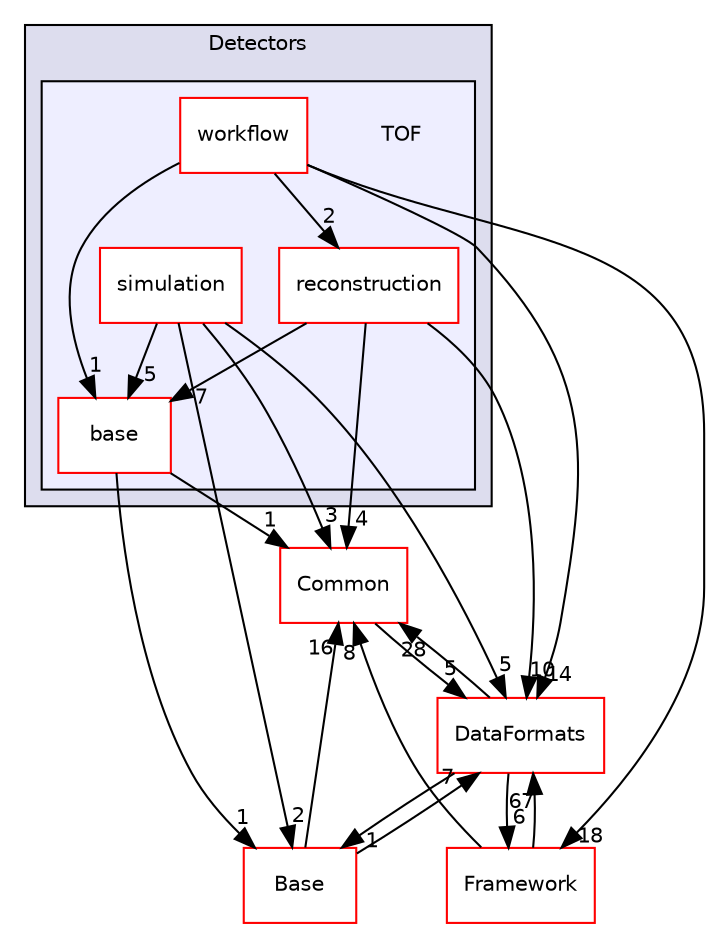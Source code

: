 digraph "/home/travis/build/AliceO2Group/AliceO2/Detectors/TOF" {
  bgcolor=transparent;
  compound=true
  node [ fontsize="10", fontname="Helvetica"];
  edge [ labelfontsize="10", labelfontname="Helvetica"];
  subgraph clusterdir_051dca18e802f8e9474f2e30d29c04e0 {
    graph [ bgcolor="#ddddee", pencolor="black", label="Detectors" fontname="Helvetica", fontsize="10", URL="dir_051dca18e802f8e9474f2e30d29c04e0.html"]
  subgraph clusterdir_577c839d346a264df4e9e588ca2a45dd {
    graph [ bgcolor="#eeeeff", pencolor="black", label="" URL="dir_577c839d346a264df4e9e588ca2a45dd.html"];
    dir_577c839d346a264df4e9e588ca2a45dd [shape=plaintext label="TOF"];
    dir_0189f3ad6abecd72f822a0c3914f12b2 [shape=box label="base" color="red" fillcolor="white" style="filled" URL="dir_0189f3ad6abecd72f822a0c3914f12b2.html"];
    dir_d1fec883a65fe865f3e91884d818def8 [shape=box label="reconstruction" color="red" fillcolor="white" style="filled" URL="dir_d1fec883a65fe865f3e91884d818def8.html"];
    dir_827012254b0f6cad75d9a7a2745b1aea [shape=box label="simulation" color="red" fillcolor="white" style="filled" URL="dir_827012254b0f6cad75d9a7a2745b1aea.html"];
    dir_f8afc936feb89e961bf89d3429577266 [shape=box label="workflow" color="red" fillcolor="white" style="filled" URL="dir_f8afc936feb89e961bf89d3429577266.html"];
  }
  }
  dir_4ab6b4cc6a7edbff49100e9123df213f [shape=box label="Common" color="red" URL="dir_4ab6b4cc6a7edbff49100e9123df213f.html"];
  dir_37c90836491b695b472bf98d1be8336b [shape=box label="Base" color="red" URL="dir_37c90836491b695b472bf98d1be8336b.html"];
  dir_bcbb2cf9a3d3d83e5515c82071a07177 [shape=box label="Framework" color="red" URL="dir_bcbb2cf9a3d3d83e5515c82071a07177.html"];
  dir_2171f7ec022c5423887b07c69b2f5b48 [shape=box label="DataFormats" color="red" URL="dir_2171f7ec022c5423887b07c69b2f5b48.html"];
  dir_827012254b0f6cad75d9a7a2745b1aea->dir_4ab6b4cc6a7edbff49100e9123df213f [headlabel="3", labeldistance=1.5 headhref="dir_000189_000012.html"];
  dir_827012254b0f6cad75d9a7a2745b1aea->dir_37c90836491b695b472bf98d1be8336b [headlabel="2", labeldistance=1.5 headhref="dir_000189_000256.html"];
  dir_827012254b0f6cad75d9a7a2745b1aea->dir_0189f3ad6abecd72f822a0c3914f12b2 [headlabel="5", labeldistance=1.5 headhref="dir_000189_000136.html"];
  dir_827012254b0f6cad75d9a7a2745b1aea->dir_2171f7ec022c5423887b07c69b2f5b48 [headlabel="5", labeldistance=1.5 headhref="dir_000189_000055.html"];
  dir_4ab6b4cc6a7edbff49100e9123df213f->dir_2171f7ec022c5423887b07c69b2f5b48 [headlabel="5", labeldistance=1.5 headhref="dir_000012_000055.html"];
  dir_37c90836491b695b472bf98d1be8336b->dir_4ab6b4cc6a7edbff49100e9123df213f [headlabel="16", labeldistance=1.5 headhref="dir_000256_000012.html"];
  dir_37c90836491b695b472bf98d1be8336b->dir_2171f7ec022c5423887b07c69b2f5b48 [headlabel="7", labeldistance=1.5 headhref="dir_000256_000055.html"];
  dir_0189f3ad6abecd72f822a0c3914f12b2->dir_4ab6b4cc6a7edbff49100e9123df213f [headlabel="1", labeldistance=1.5 headhref="dir_000136_000012.html"];
  dir_0189f3ad6abecd72f822a0c3914f12b2->dir_37c90836491b695b472bf98d1be8336b [headlabel="1", labeldistance=1.5 headhref="dir_000136_000256.html"];
  dir_bcbb2cf9a3d3d83e5515c82071a07177->dir_4ab6b4cc6a7edbff49100e9123df213f [headlabel="8", labeldistance=1.5 headhref="dir_000031_000012.html"];
  dir_bcbb2cf9a3d3d83e5515c82071a07177->dir_2171f7ec022c5423887b07c69b2f5b48 [headlabel="67", labeldistance=1.5 headhref="dir_000031_000055.html"];
  dir_f8afc936feb89e961bf89d3429577266->dir_0189f3ad6abecd72f822a0c3914f12b2 [headlabel="1", labeldistance=1.5 headhref="dir_000373_000136.html"];
  dir_f8afc936feb89e961bf89d3429577266->dir_bcbb2cf9a3d3d83e5515c82071a07177 [headlabel="18", labeldistance=1.5 headhref="dir_000373_000031.html"];
  dir_f8afc936feb89e961bf89d3429577266->dir_d1fec883a65fe865f3e91884d818def8 [headlabel="2", labeldistance=1.5 headhref="dir_000373_000404.html"];
  dir_f8afc936feb89e961bf89d3429577266->dir_2171f7ec022c5423887b07c69b2f5b48 [headlabel="14", labeldistance=1.5 headhref="dir_000373_000055.html"];
  dir_d1fec883a65fe865f3e91884d818def8->dir_4ab6b4cc6a7edbff49100e9123df213f [headlabel="4", labeldistance=1.5 headhref="dir_000404_000012.html"];
  dir_d1fec883a65fe865f3e91884d818def8->dir_0189f3ad6abecd72f822a0c3914f12b2 [headlabel="7", labeldistance=1.5 headhref="dir_000404_000136.html"];
  dir_d1fec883a65fe865f3e91884d818def8->dir_2171f7ec022c5423887b07c69b2f5b48 [headlabel="10", labeldistance=1.5 headhref="dir_000404_000055.html"];
  dir_2171f7ec022c5423887b07c69b2f5b48->dir_4ab6b4cc6a7edbff49100e9123df213f [headlabel="28", labeldistance=1.5 headhref="dir_000055_000012.html"];
  dir_2171f7ec022c5423887b07c69b2f5b48->dir_37c90836491b695b472bf98d1be8336b [headlabel="1", labeldistance=1.5 headhref="dir_000055_000256.html"];
  dir_2171f7ec022c5423887b07c69b2f5b48->dir_bcbb2cf9a3d3d83e5515c82071a07177 [headlabel="6", labeldistance=1.5 headhref="dir_000055_000031.html"];
}
